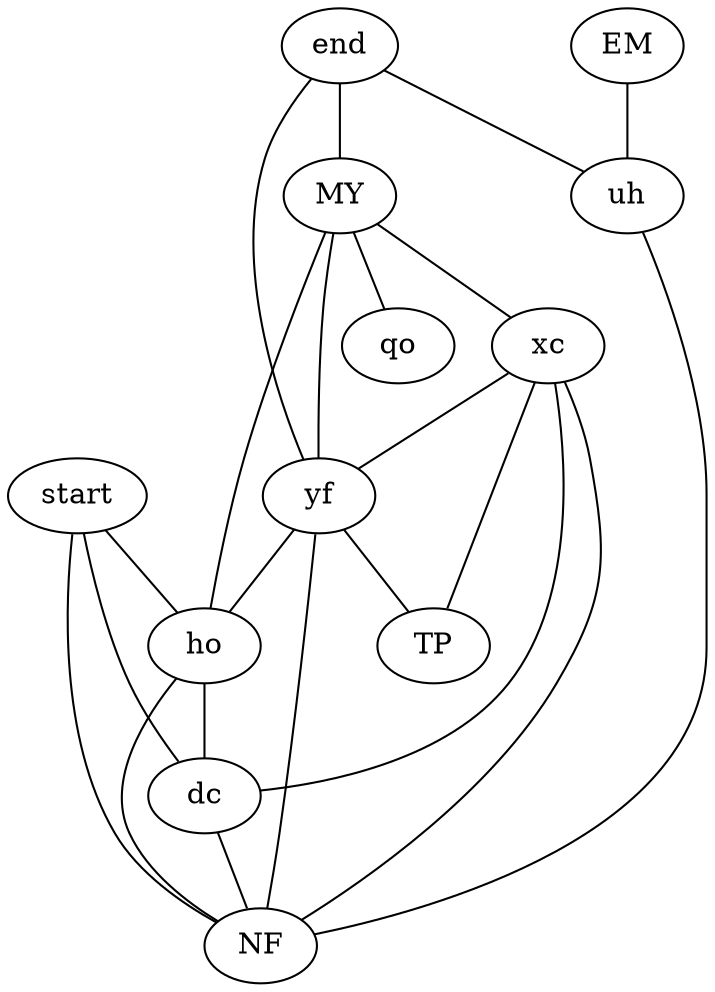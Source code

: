 graph G {
end -- MY;
MY -- xc;
ho -- NF;
start -- ho;
NF -- xc;
NF -- yf;
end -- yf;
xc -- TP;
MY -- qo;
yf -- TP;
dc -- NF;
dc -- xc;
start -- dc;
yf -- MY;
MY -- ho;
EM -- uh;
xc -- yf;
ho -- dc;
uh -- NF;
yf -- ho;
end -- uh;
start -- NF;    
}